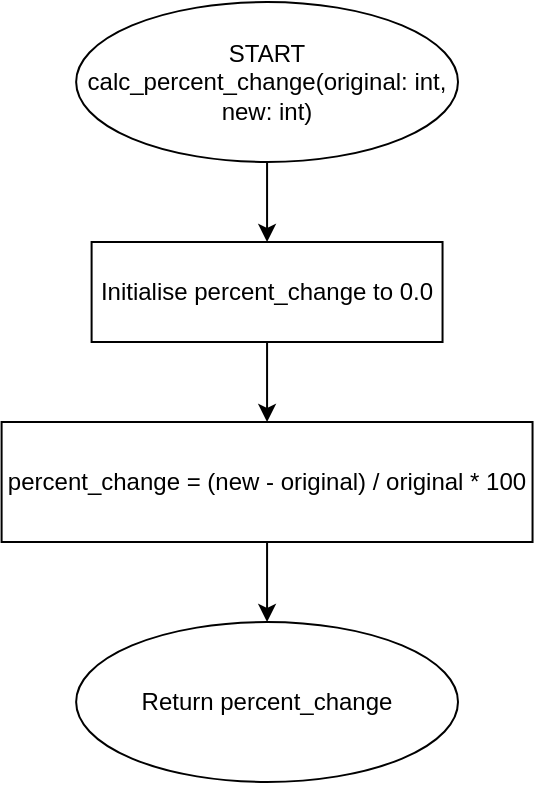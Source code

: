 <mxfile version="20.7.4" type="github">
  <diagram id="bFEX_TlqHzrpEWg-63Os" name="Page-1">
    <mxGraphModel dx="1002" dy="573" grid="1" gridSize="10" guides="1" tooltips="1" connect="1" arrows="1" fold="1" page="1" pageScale="1" pageWidth="850" pageHeight="1100" math="0" shadow="0">
      <root>
        <mxCell id="0" />
        <mxCell id="1" parent="0" />
        <mxCell id="MMCc-c9MtbeJwgSq-hWA-3" value="" style="edgeStyle=orthogonalEdgeStyle;rounded=0;orthogonalLoop=1;jettySize=auto;html=1;" edge="1" parent="1" source="MMCc-c9MtbeJwgSq-hWA-1" target="MMCc-c9MtbeJwgSq-hWA-2">
          <mxGeometry relative="1" as="geometry" />
        </mxCell>
        <mxCell id="MMCc-c9MtbeJwgSq-hWA-1" value="START&lt;br&gt;calc_percent_change(original: int, new: int)" style="ellipse;whiteSpace=wrap;html=1;rounded=0;" vertex="1" parent="1">
          <mxGeometry x="139.07" width="190.93" height="80" as="geometry" />
        </mxCell>
        <mxCell id="MMCc-c9MtbeJwgSq-hWA-5" value="" style="edgeStyle=orthogonalEdgeStyle;rounded=0;orthogonalLoop=1;jettySize=auto;html=1;" edge="1" parent="1" source="MMCc-c9MtbeJwgSq-hWA-2" target="MMCc-c9MtbeJwgSq-hWA-4">
          <mxGeometry relative="1" as="geometry" />
        </mxCell>
        <mxCell id="MMCc-c9MtbeJwgSq-hWA-2" value="Initialise percent_change to 0.0" style="rounded=0;whiteSpace=wrap;html=1;" vertex="1" parent="1">
          <mxGeometry x="146.8" y="120" width="175.47" height="50" as="geometry" />
        </mxCell>
        <mxCell id="MMCc-c9MtbeJwgSq-hWA-7" value="" style="edgeStyle=orthogonalEdgeStyle;rounded=0;orthogonalLoop=1;jettySize=auto;html=1;" edge="1" parent="1" source="MMCc-c9MtbeJwgSq-hWA-4" target="MMCc-c9MtbeJwgSq-hWA-6">
          <mxGeometry relative="1" as="geometry" />
        </mxCell>
        <mxCell id="MMCc-c9MtbeJwgSq-hWA-4" value="percent_change = (new - original) / original * 100" style="rounded=0;whiteSpace=wrap;html=1;" vertex="1" parent="1">
          <mxGeometry x="101.8" y="210" width="265.47" height="60" as="geometry" />
        </mxCell>
        <mxCell id="MMCc-c9MtbeJwgSq-hWA-6" value="Return percent_change" style="ellipse;whiteSpace=wrap;html=1;rounded=0;" vertex="1" parent="1">
          <mxGeometry x="139.07" y="310" width="190.93" height="80" as="geometry" />
        </mxCell>
      </root>
    </mxGraphModel>
  </diagram>
</mxfile>
